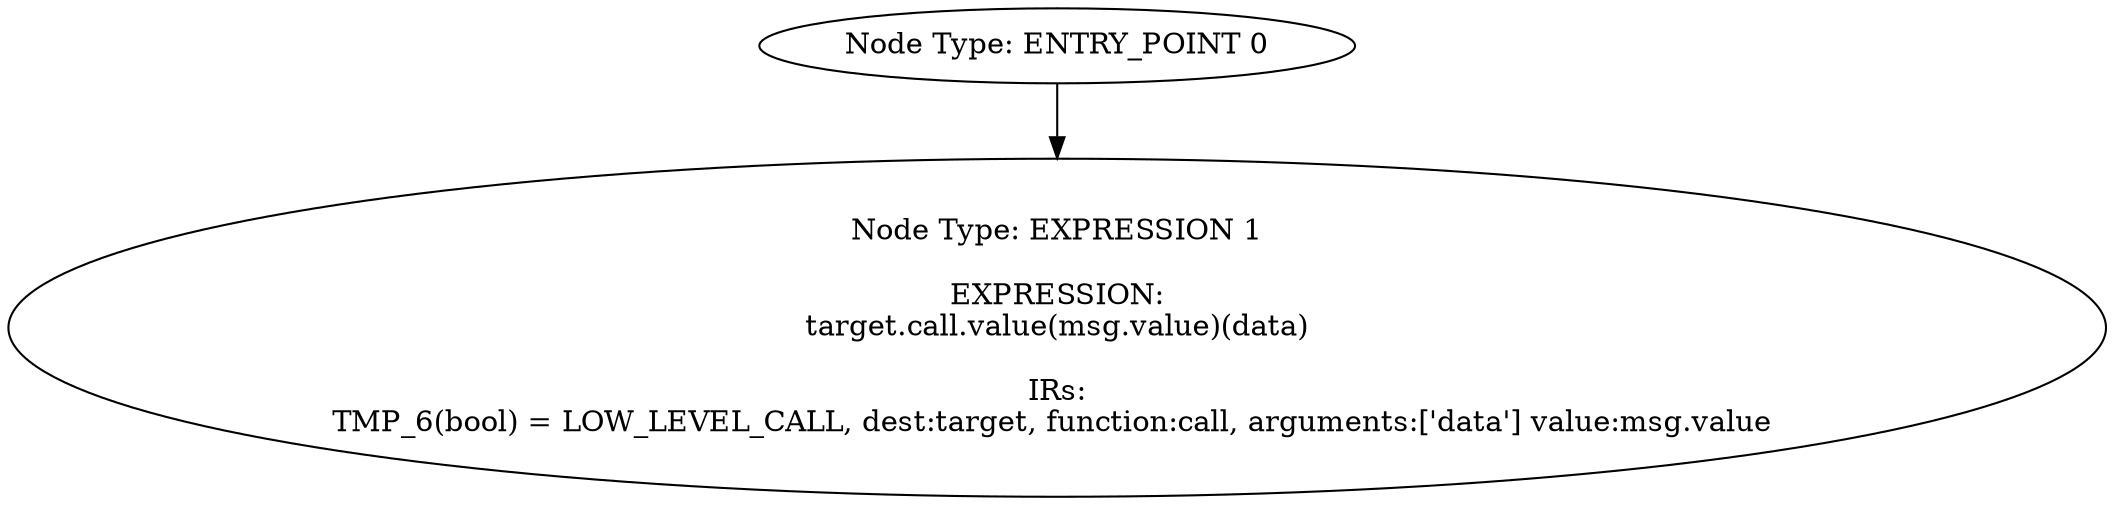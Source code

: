 digraph{
0[label="Node Type: ENTRY_POINT 0
"];
0->1;
1[label="Node Type: EXPRESSION 1

EXPRESSION:
target.call.value(msg.value)(data)

IRs:
TMP_6(bool) = LOW_LEVEL_CALL, dest:target, function:call, arguments:['data'] value:msg.value "];
}
